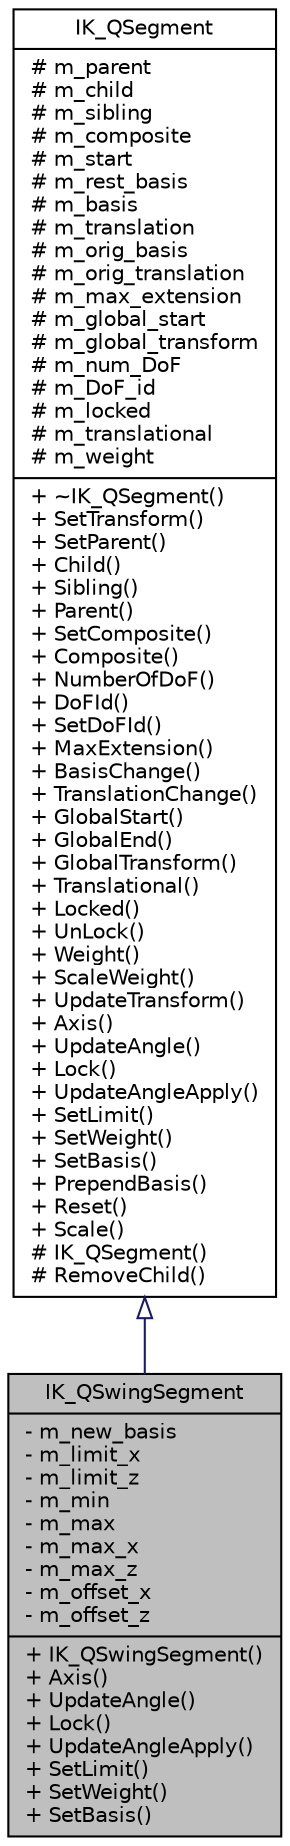 digraph G
{
  edge [fontname="Helvetica",fontsize="10",labelfontname="Helvetica",labelfontsize="10"];
  node [fontname="Helvetica",fontsize="10",shape=record];
  Node1 [label="{IK_QSwingSegment\n|- m_new_basis\l- m_limit_x\l- m_limit_z\l- m_min\l- m_max\l- m_max_x\l- m_max_z\l- m_offset_x\l- m_offset_z\l|+ IK_QSwingSegment()\l+ Axis()\l+ UpdateAngle()\l+ Lock()\l+ UpdateAngleApply()\l+ SetLimit()\l+ SetWeight()\l+ SetBasis()\l}",height=0.2,width=0.4,color="black", fillcolor="grey75", style="filled" fontcolor="black"];
  Node2 -> Node1 [dir=back,color="midnightblue",fontsize="10",style="solid",arrowtail="empty",fontname="Helvetica"];
  Node2 [label="{IK_QSegment\n|# m_parent\l# m_child\l# m_sibling\l# m_composite\l# m_start\l# m_rest_basis\l# m_basis\l# m_translation\l# m_orig_basis\l# m_orig_translation\l# m_max_extension\l# m_global_start\l# m_global_transform\l# m_num_DoF\l# m_DoF_id\l# m_locked\l# m_translational\l# m_weight\l|+ ~IK_QSegment()\l+ SetTransform()\l+ SetParent()\l+ Child()\l+ Sibling()\l+ Parent()\l+ SetComposite()\l+ Composite()\l+ NumberOfDoF()\l+ DoFId()\l+ SetDoFId()\l+ MaxExtension()\l+ BasisChange()\l+ TranslationChange()\l+ GlobalStart()\l+ GlobalEnd()\l+ GlobalTransform()\l+ Translational()\l+ Locked()\l+ UnLock()\l+ Weight()\l+ ScaleWeight()\l+ UpdateTransform()\l+ Axis()\l+ UpdateAngle()\l+ Lock()\l+ UpdateAngleApply()\l+ SetLimit()\l+ SetWeight()\l+ SetBasis()\l+ PrependBasis()\l+ Reset()\l+ Scale()\l# IK_QSegment()\l# RemoveChild()\l}",height=0.2,width=0.4,color="black", fillcolor="white", style="filled",URL="$d6/de5/classIK__QSegment.html"];
}
